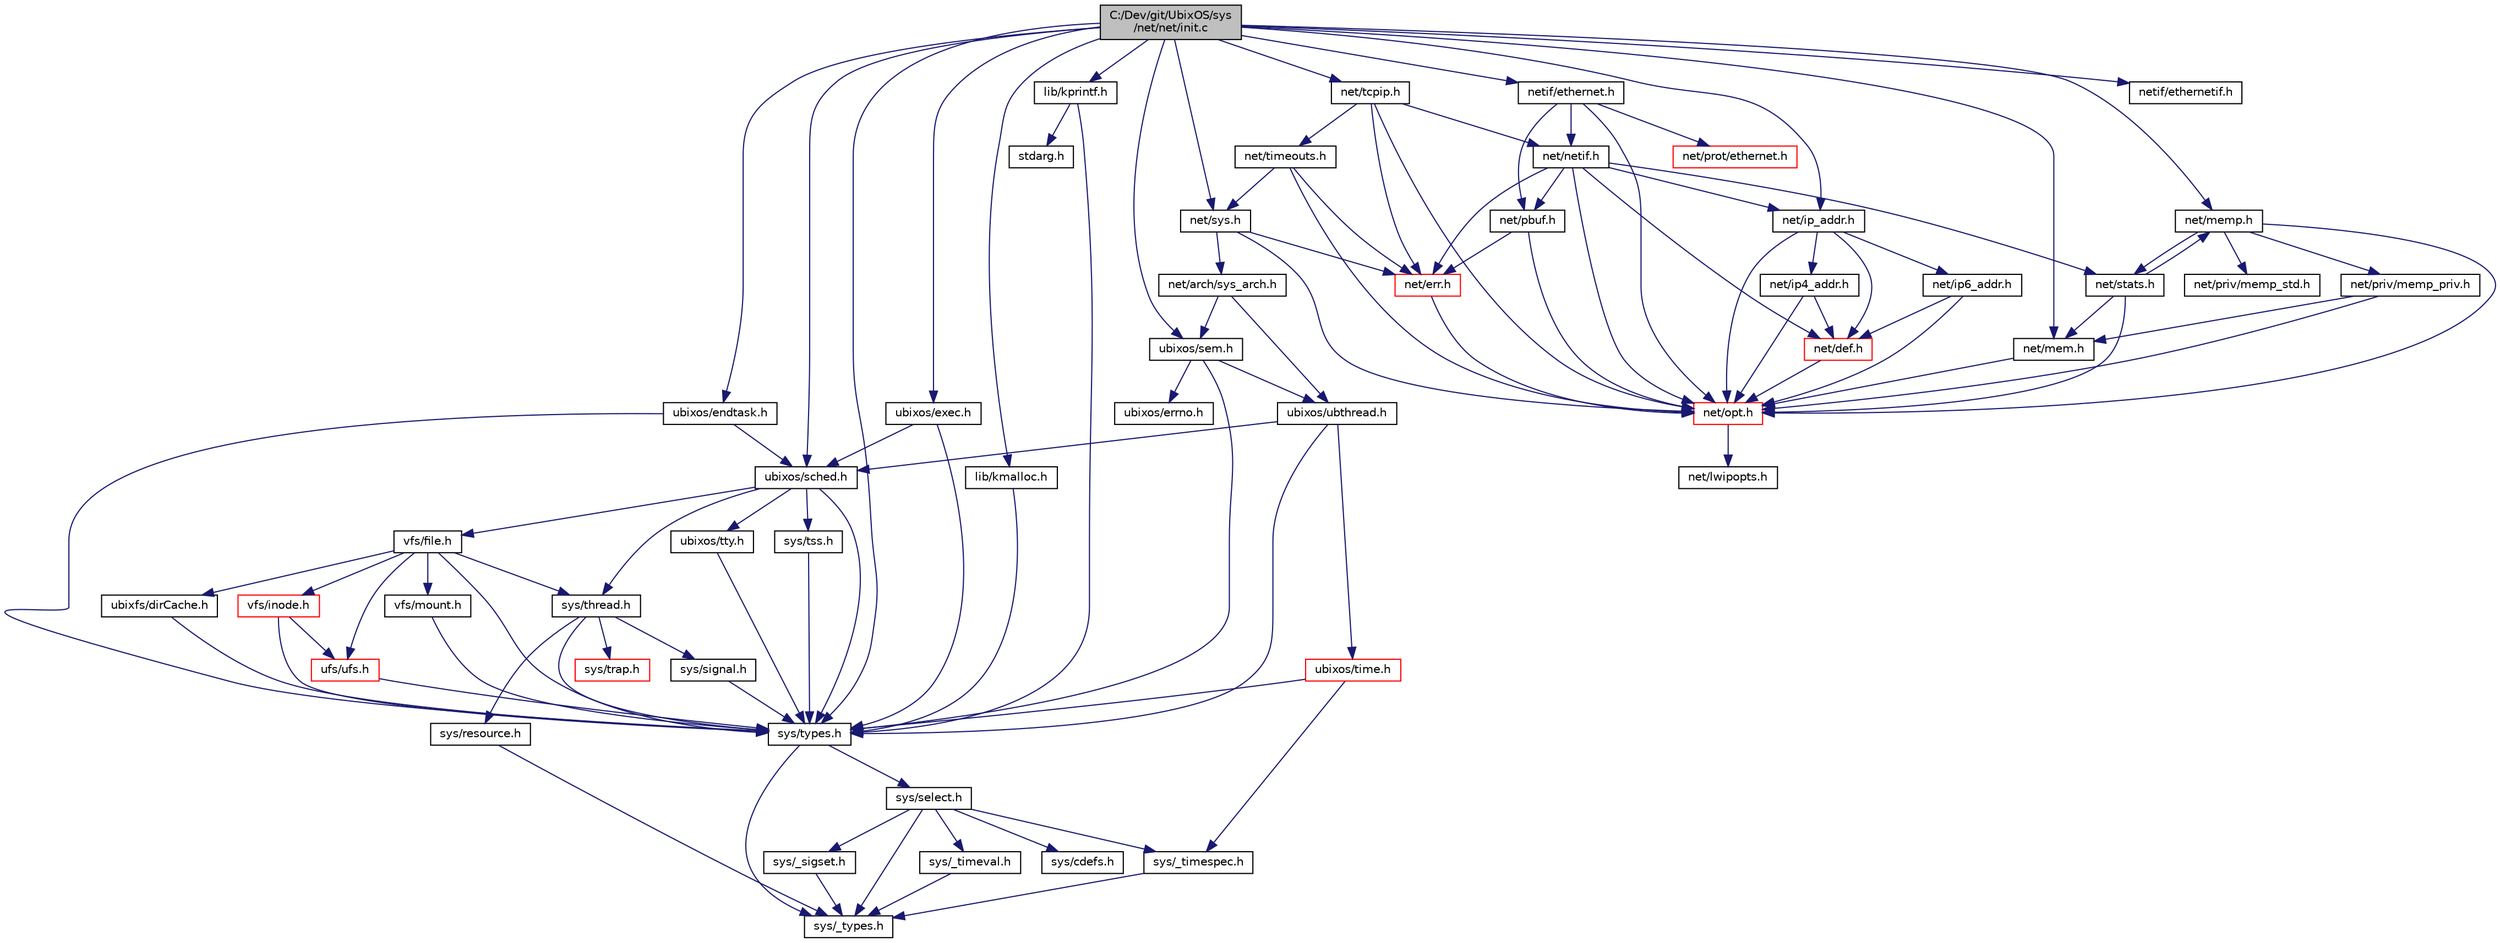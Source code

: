 digraph "C:/Dev/git/UbixOS/sys/net/net/init.c"
{
 // LATEX_PDF_SIZE
  edge [fontname="Helvetica",fontsize="10",labelfontname="Helvetica",labelfontsize="10"];
  node [fontname="Helvetica",fontsize="10",shape=record];
  Node1 [label="C:/Dev/git/UbixOS/sys\l/net/net/init.c",height=0.2,width=0.4,color="black", fillcolor="grey75", style="filled", fontcolor="black",tooltip=" "];
  Node1 -> Node2 [color="midnightblue",fontsize="10",style="solid",fontname="Helvetica"];
  Node2 [label="sys/types.h",height=0.2,width=0.4,color="black", fillcolor="white", style="filled",URL="$include_2sys_2types_8h.html",tooltip=" "];
  Node2 -> Node3 [color="midnightblue",fontsize="10",style="solid",fontname="Helvetica"];
  Node3 [label="sys/_types.h",height=0.2,width=0.4,color="black", fillcolor="white", style="filled",URL="$__types_8h.html",tooltip=" "];
  Node2 -> Node4 [color="midnightblue",fontsize="10",style="solid",fontname="Helvetica"];
  Node4 [label="sys/select.h",height=0.2,width=0.4,color="black", fillcolor="white", style="filled",URL="$select_8h.html",tooltip=" "];
  Node4 -> Node5 [color="midnightblue",fontsize="10",style="solid",fontname="Helvetica"];
  Node5 [label="sys/cdefs.h",height=0.2,width=0.4,color="black", fillcolor="white", style="filled",URL="$cdefs_8h.html",tooltip=" "];
  Node4 -> Node3 [color="midnightblue",fontsize="10",style="solid",fontname="Helvetica"];
  Node4 -> Node6 [color="midnightblue",fontsize="10",style="solid",fontname="Helvetica"];
  Node6 [label="sys/_timespec.h",height=0.2,width=0.4,color="black", fillcolor="white", style="filled",URL="$__timespec_8h.html",tooltip=" "];
  Node6 -> Node3 [color="midnightblue",fontsize="10",style="solid",fontname="Helvetica"];
  Node4 -> Node7 [color="midnightblue",fontsize="10",style="solid",fontname="Helvetica"];
  Node7 [label="sys/_timeval.h",height=0.2,width=0.4,color="black", fillcolor="white", style="filled",URL="$__timeval_8h.html",tooltip=" "];
  Node7 -> Node3 [color="midnightblue",fontsize="10",style="solid",fontname="Helvetica"];
  Node4 -> Node8 [color="midnightblue",fontsize="10",style="solid",fontname="Helvetica"];
  Node8 [label="sys/_sigset.h",height=0.2,width=0.4,color="black", fillcolor="white", style="filled",URL="$__sigset_8h.html",tooltip=" "];
  Node8 -> Node3 [color="midnightblue",fontsize="10",style="solid",fontname="Helvetica"];
  Node1 -> Node9 [color="midnightblue",fontsize="10",style="solid",fontname="Helvetica"];
  Node9 [label="ubixos/sched.h",height=0.2,width=0.4,color="black", fillcolor="white", style="filled",URL="$sched_8h.html",tooltip=" "];
  Node9 -> Node2 [color="midnightblue",fontsize="10",style="solid",fontname="Helvetica"];
  Node9 -> Node10 [color="midnightblue",fontsize="10",style="solid",fontname="Helvetica"];
  Node10 [label="vfs/file.h",height=0.2,width=0.4,color="black", fillcolor="white", style="filled",URL="$include_2vfs_2file_8h.html",tooltip=" "];
  Node10 -> Node2 [color="midnightblue",fontsize="10",style="solid",fontname="Helvetica"];
  Node10 -> Node11 [color="midnightblue",fontsize="10",style="solid",fontname="Helvetica"];
  Node11 [label="ubixfs/dirCache.h",height=0.2,width=0.4,color="black", fillcolor="white", style="filled",URL="$dirCache_8h.html",tooltip=" "];
  Node11 -> Node2 [color="midnightblue",fontsize="10",style="solid",fontname="Helvetica"];
  Node10 -> Node12 [color="midnightblue",fontsize="10",style="solid",fontname="Helvetica"];
  Node12 [label="sys/thread.h",height=0.2,width=0.4,color="black", fillcolor="white", style="filled",URL="$thread_8h.html",tooltip=" "];
  Node12 -> Node2 [color="midnightblue",fontsize="10",style="solid",fontname="Helvetica"];
  Node12 -> Node13 [color="midnightblue",fontsize="10",style="solid",fontname="Helvetica"];
  Node13 [label="sys/trap.h",height=0.2,width=0.4,color="red", fillcolor="white", style="filled",URL="$trap_8h.html",tooltip=" "];
  Node12 -> Node15 [color="midnightblue",fontsize="10",style="solid",fontname="Helvetica"];
  Node15 [label="sys/signal.h",height=0.2,width=0.4,color="black", fillcolor="white", style="filled",URL="$sys_2signal_8h.html",tooltip=" "];
  Node15 -> Node2 [color="midnightblue",fontsize="10",style="solid",fontname="Helvetica"];
  Node12 -> Node16 [color="midnightblue",fontsize="10",style="solid",fontname="Helvetica"];
  Node16 [label="sys/resource.h",height=0.2,width=0.4,color="black", fillcolor="white", style="filled",URL="$resource_8h.html",tooltip=" "];
  Node16 -> Node3 [color="midnightblue",fontsize="10",style="solid",fontname="Helvetica"];
  Node10 -> Node17 [color="midnightblue",fontsize="10",style="solid",fontname="Helvetica"];
  Node17 [label="vfs/inode.h",height=0.2,width=0.4,color="red", fillcolor="white", style="filled",URL="$inode_8h.html",tooltip=" "];
  Node17 -> Node2 [color="midnightblue",fontsize="10",style="solid",fontname="Helvetica"];
  Node17 -> Node21 [color="midnightblue",fontsize="10",style="solid",fontname="Helvetica"];
  Node21 [label="ufs/ufs.h",height=0.2,width=0.4,color="red", fillcolor="white", style="filled",URL="$ufs_8h.html",tooltip=" "];
  Node21 -> Node2 [color="midnightblue",fontsize="10",style="solid",fontname="Helvetica"];
  Node10 -> Node23 [color="midnightblue",fontsize="10",style="solid",fontname="Helvetica"];
  Node23 [label="vfs/mount.h",height=0.2,width=0.4,color="black", fillcolor="white", style="filled",URL="$mount_8h.html",tooltip=" "];
  Node23 -> Node2 [color="midnightblue",fontsize="10",style="solid",fontname="Helvetica"];
  Node10 -> Node21 [color="midnightblue",fontsize="10",style="solid",fontname="Helvetica"];
  Node9 -> Node24 [color="midnightblue",fontsize="10",style="solid",fontname="Helvetica"];
  Node24 [label="ubixos/tty.h",height=0.2,width=0.4,color="black", fillcolor="white", style="filled",URL="$tty_8h.html",tooltip=" "];
  Node24 -> Node2 [color="midnightblue",fontsize="10",style="solid",fontname="Helvetica"];
  Node9 -> Node25 [color="midnightblue",fontsize="10",style="solid",fontname="Helvetica"];
  Node25 [label="sys/tss.h",height=0.2,width=0.4,color="black", fillcolor="white", style="filled",URL="$tss_8h.html",tooltip=" "];
  Node25 -> Node2 [color="midnightblue",fontsize="10",style="solid",fontname="Helvetica"];
  Node9 -> Node12 [color="midnightblue",fontsize="10",style="solid",fontname="Helvetica"];
  Node1 -> Node26 [color="midnightblue",fontsize="10",style="solid",fontname="Helvetica"];
  Node26 [label="ubixos/endtask.h",height=0.2,width=0.4,color="black", fillcolor="white", style="filled",URL="$endtask_8h.html",tooltip=" "];
  Node26 -> Node2 [color="midnightblue",fontsize="10",style="solid",fontname="Helvetica"];
  Node26 -> Node9 [color="midnightblue",fontsize="10",style="solid",fontname="Helvetica"];
  Node1 -> Node27 [color="midnightblue",fontsize="10",style="solid",fontname="Helvetica"];
  Node27 [label="ubixos/sem.h",height=0.2,width=0.4,color="black", fillcolor="white", style="filled",URL="$sem_8h.html",tooltip=" "];
  Node27 -> Node2 [color="midnightblue",fontsize="10",style="solid",fontname="Helvetica"];
  Node27 -> Node28 [color="midnightblue",fontsize="10",style="solid",fontname="Helvetica"];
  Node28 [label="ubixos/errno.h",height=0.2,width=0.4,color="black", fillcolor="white", style="filled",URL="$ubixos_2errno_8h.html",tooltip=" "];
  Node27 -> Node29 [color="midnightblue",fontsize="10",style="solid",fontname="Helvetica"];
  Node29 [label="ubixos/ubthread.h",height=0.2,width=0.4,color="black", fillcolor="white", style="filled",URL="$ubthread_8h.html",tooltip=" "];
  Node29 -> Node2 [color="midnightblue",fontsize="10",style="solid",fontname="Helvetica"];
  Node29 -> Node9 [color="midnightblue",fontsize="10",style="solid",fontname="Helvetica"];
  Node29 -> Node30 [color="midnightblue",fontsize="10",style="solid",fontname="Helvetica"];
  Node30 [label="ubixos/time.h",height=0.2,width=0.4,color="red", fillcolor="white", style="filled",URL="$time_8h.html",tooltip=" "];
  Node30 -> Node2 [color="midnightblue",fontsize="10",style="solid",fontname="Helvetica"];
  Node30 -> Node6 [color="midnightblue",fontsize="10",style="solid",fontname="Helvetica"];
  Node1 -> Node32 [color="midnightblue",fontsize="10",style="solid",fontname="Helvetica"];
  Node32 [label="net/sys.h",height=0.2,width=0.4,color="black", fillcolor="white", style="filled",URL="$sys_8h.html",tooltip=" "];
  Node32 -> Node33 [color="midnightblue",fontsize="10",style="solid",fontname="Helvetica"];
  Node33 [label="net/opt.h",height=0.2,width=0.4,color="red", fillcolor="white", style="filled",URL="$opt_8h.html",tooltip=" "];
  Node33 -> Node34 [color="midnightblue",fontsize="10",style="solid",fontname="Helvetica"];
  Node34 [label="net/lwipopts.h",height=0.2,width=0.4,color="black", fillcolor="white", style="filled",URL="$lwipopts_8h.html",tooltip=" "];
  Node32 -> Node41 [color="midnightblue",fontsize="10",style="solid",fontname="Helvetica"];
  Node41 [label="net/arch/sys_arch.h",height=0.2,width=0.4,color="black", fillcolor="white", style="filled",URL="$sys__arch_8h.html",tooltip=" "];
  Node41 -> Node29 [color="midnightblue",fontsize="10",style="solid",fontname="Helvetica"];
  Node41 -> Node27 [color="midnightblue",fontsize="10",style="solid",fontname="Helvetica"];
  Node32 -> Node42 [color="midnightblue",fontsize="10",style="solid",fontname="Helvetica"];
  Node42 [label="net/err.h",height=0.2,width=0.4,color="red", fillcolor="white", style="filled",URL="$err_8h.html",tooltip=" "];
  Node42 -> Node33 [color="midnightblue",fontsize="10",style="solid",fontname="Helvetica"];
  Node1 -> Node43 [color="midnightblue",fontsize="10",style="solid",fontname="Helvetica"];
  Node43 [label="net/mem.h",height=0.2,width=0.4,color="black", fillcolor="white", style="filled",URL="$mem_8h.html",tooltip=" "];
  Node43 -> Node33 [color="midnightblue",fontsize="10",style="solid",fontname="Helvetica"];
  Node1 -> Node44 [color="midnightblue",fontsize="10",style="solid",fontname="Helvetica"];
  Node44 [label="net/memp.h",height=0.2,width=0.4,color="black", fillcolor="white", style="filled",URL="$memp_8h.html",tooltip=" "];
  Node44 -> Node33 [color="midnightblue",fontsize="10",style="solid",fontname="Helvetica"];
  Node44 -> Node45 [color="midnightblue",fontsize="10",style="solid",fontname="Helvetica"];
  Node45 [label="net/priv/memp_std.h",height=0.2,width=0.4,color="black", fillcolor="white", style="filled",URL="$memp__std_8h.html",tooltip=" "];
  Node44 -> Node46 [color="midnightblue",fontsize="10",style="solid",fontname="Helvetica"];
  Node46 [label="net/priv/memp_priv.h",height=0.2,width=0.4,color="black", fillcolor="white", style="filled",URL="$memp__priv_8h.html",tooltip=" "];
  Node46 -> Node33 [color="midnightblue",fontsize="10",style="solid",fontname="Helvetica"];
  Node46 -> Node43 [color="midnightblue",fontsize="10",style="solid",fontname="Helvetica"];
  Node44 -> Node47 [color="midnightblue",fontsize="10",style="solid",fontname="Helvetica"];
  Node47 [label="net/stats.h",height=0.2,width=0.4,color="black", fillcolor="white", style="filled",URL="$stats_8h.html",tooltip=" "];
  Node47 -> Node33 [color="midnightblue",fontsize="10",style="solid",fontname="Helvetica"];
  Node47 -> Node43 [color="midnightblue",fontsize="10",style="solid",fontname="Helvetica"];
  Node47 -> Node44 [color="midnightblue",fontsize="10",style="solid",fontname="Helvetica"];
  Node1 -> Node48 [color="midnightblue",fontsize="10",style="solid",fontname="Helvetica"];
  Node48 [label="net/tcpip.h",height=0.2,width=0.4,color="black", fillcolor="white", style="filled",URL="$tcpip_8h.html",tooltip=" "];
  Node48 -> Node33 [color="midnightblue",fontsize="10",style="solid",fontname="Helvetica"];
  Node48 -> Node42 [color="midnightblue",fontsize="10",style="solid",fontname="Helvetica"];
  Node48 -> Node49 [color="midnightblue",fontsize="10",style="solid",fontname="Helvetica"];
  Node49 [label="net/timeouts.h",height=0.2,width=0.4,color="black", fillcolor="white", style="filled",URL="$timeouts_8h.html",tooltip=" "];
  Node49 -> Node33 [color="midnightblue",fontsize="10",style="solid",fontname="Helvetica"];
  Node49 -> Node42 [color="midnightblue",fontsize="10",style="solid",fontname="Helvetica"];
  Node49 -> Node32 [color="midnightblue",fontsize="10",style="solid",fontname="Helvetica"];
  Node48 -> Node50 [color="midnightblue",fontsize="10",style="solid",fontname="Helvetica"];
  Node50 [label="net/netif.h",height=0.2,width=0.4,color="black", fillcolor="white", style="filled",URL="$netif_8h.html",tooltip=" "];
  Node50 -> Node33 [color="midnightblue",fontsize="10",style="solid",fontname="Helvetica"];
  Node50 -> Node42 [color="midnightblue",fontsize="10",style="solid",fontname="Helvetica"];
  Node50 -> Node51 [color="midnightblue",fontsize="10",style="solid",fontname="Helvetica"];
  Node51 [label="net/ip_addr.h",height=0.2,width=0.4,color="black", fillcolor="white", style="filled",URL="$ip__addr_8h.html",tooltip=" "];
  Node51 -> Node33 [color="midnightblue",fontsize="10",style="solid",fontname="Helvetica"];
  Node51 -> Node52 [color="midnightblue",fontsize="10",style="solid",fontname="Helvetica"];
  Node52 [label="net/def.h",height=0.2,width=0.4,color="red", fillcolor="white", style="filled",URL="$def_8h.html",tooltip=" "];
  Node52 -> Node33 [color="midnightblue",fontsize="10",style="solid",fontname="Helvetica"];
  Node51 -> Node53 [color="midnightblue",fontsize="10",style="solid",fontname="Helvetica"];
  Node53 [label="net/ip4_addr.h",height=0.2,width=0.4,color="black", fillcolor="white", style="filled",URL="$ip4__addr_8h.html",tooltip=" "];
  Node53 -> Node33 [color="midnightblue",fontsize="10",style="solid",fontname="Helvetica"];
  Node53 -> Node52 [color="midnightblue",fontsize="10",style="solid",fontname="Helvetica"];
  Node51 -> Node54 [color="midnightblue",fontsize="10",style="solid",fontname="Helvetica"];
  Node54 [label="net/ip6_addr.h",height=0.2,width=0.4,color="black", fillcolor="white", style="filled",URL="$ip6__addr_8h.html",tooltip=" "];
  Node54 -> Node33 [color="midnightblue",fontsize="10",style="solid",fontname="Helvetica"];
  Node54 -> Node52 [color="midnightblue",fontsize="10",style="solid",fontname="Helvetica"];
  Node50 -> Node52 [color="midnightblue",fontsize="10",style="solid",fontname="Helvetica"];
  Node50 -> Node55 [color="midnightblue",fontsize="10",style="solid",fontname="Helvetica"];
  Node55 [label="net/pbuf.h",height=0.2,width=0.4,color="black", fillcolor="white", style="filled",URL="$pbuf_8h.html",tooltip=" "];
  Node55 -> Node33 [color="midnightblue",fontsize="10",style="solid",fontname="Helvetica"];
  Node55 -> Node42 [color="midnightblue",fontsize="10",style="solid",fontname="Helvetica"];
  Node50 -> Node47 [color="midnightblue",fontsize="10",style="solid",fontname="Helvetica"];
  Node1 -> Node51 [color="midnightblue",fontsize="10",style="solid",fontname="Helvetica"];
  Node1 -> Node56 [color="midnightblue",fontsize="10",style="solid",fontname="Helvetica"];
  Node56 [label="netif/ethernet.h",height=0.2,width=0.4,color="black", fillcolor="white", style="filled",URL="$f_2ethernet_8h.html",tooltip=" "];
  Node56 -> Node33 [color="midnightblue",fontsize="10",style="solid",fontname="Helvetica"];
  Node56 -> Node55 [color="midnightblue",fontsize="10",style="solid",fontname="Helvetica"];
  Node56 -> Node50 [color="midnightblue",fontsize="10",style="solid",fontname="Helvetica"];
  Node56 -> Node57 [color="midnightblue",fontsize="10",style="solid",fontname="Helvetica"];
  Node57 [label="net/prot/ethernet.h",height=0.2,width=0.4,color="red", fillcolor="white", style="filled",URL="$prot_2ethernet_8h.html",tooltip=" "];
  Node1 -> Node58 [color="midnightblue",fontsize="10",style="solid",fontname="Helvetica"];
  Node58 [label="netif/ethernetif.h",height=0.2,width=0.4,color="black", fillcolor="white", style="filled",URL="$ethernetif_8h.html",tooltip=" "];
  Node1 -> Node59 [color="midnightblue",fontsize="10",style="solid",fontname="Helvetica"];
  Node59 [label="ubixos/exec.h",height=0.2,width=0.4,color="black", fillcolor="white", style="filled",URL="$exec_8h.html",tooltip=" "];
  Node59 -> Node2 [color="midnightblue",fontsize="10",style="solid",fontname="Helvetica"];
  Node59 -> Node9 [color="midnightblue",fontsize="10",style="solid",fontname="Helvetica"];
  Node1 -> Node60 [color="midnightblue",fontsize="10",style="solid",fontname="Helvetica"];
  Node60 [label="lib/kmalloc.h",height=0.2,width=0.4,color="black", fillcolor="white", style="filled",URL="$kmalloc_8h.html",tooltip=" "];
  Node60 -> Node2 [color="midnightblue",fontsize="10",style="solid",fontname="Helvetica"];
  Node1 -> Node38 [color="midnightblue",fontsize="10",style="solid",fontname="Helvetica"];
  Node38 [label="lib/kprintf.h",height=0.2,width=0.4,color="black", fillcolor="white", style="filled",URL="$kprintf_8h.html",tooltip=" "];
  Node38 -> Node2 [color="midnightblue",fontsize="10",style="solid",fontname="Helvetica"];
  Node38 -> Node39 [color="midnightblue",fontsize="10",style="solid",fontname="Helvetica"];
  Node39 [label="stdarg.h",height=0.2,width=0.4,color="black", fillcolor="white", style="filled",URL="$stdarg_8h.html",tooltip=" "];
}
